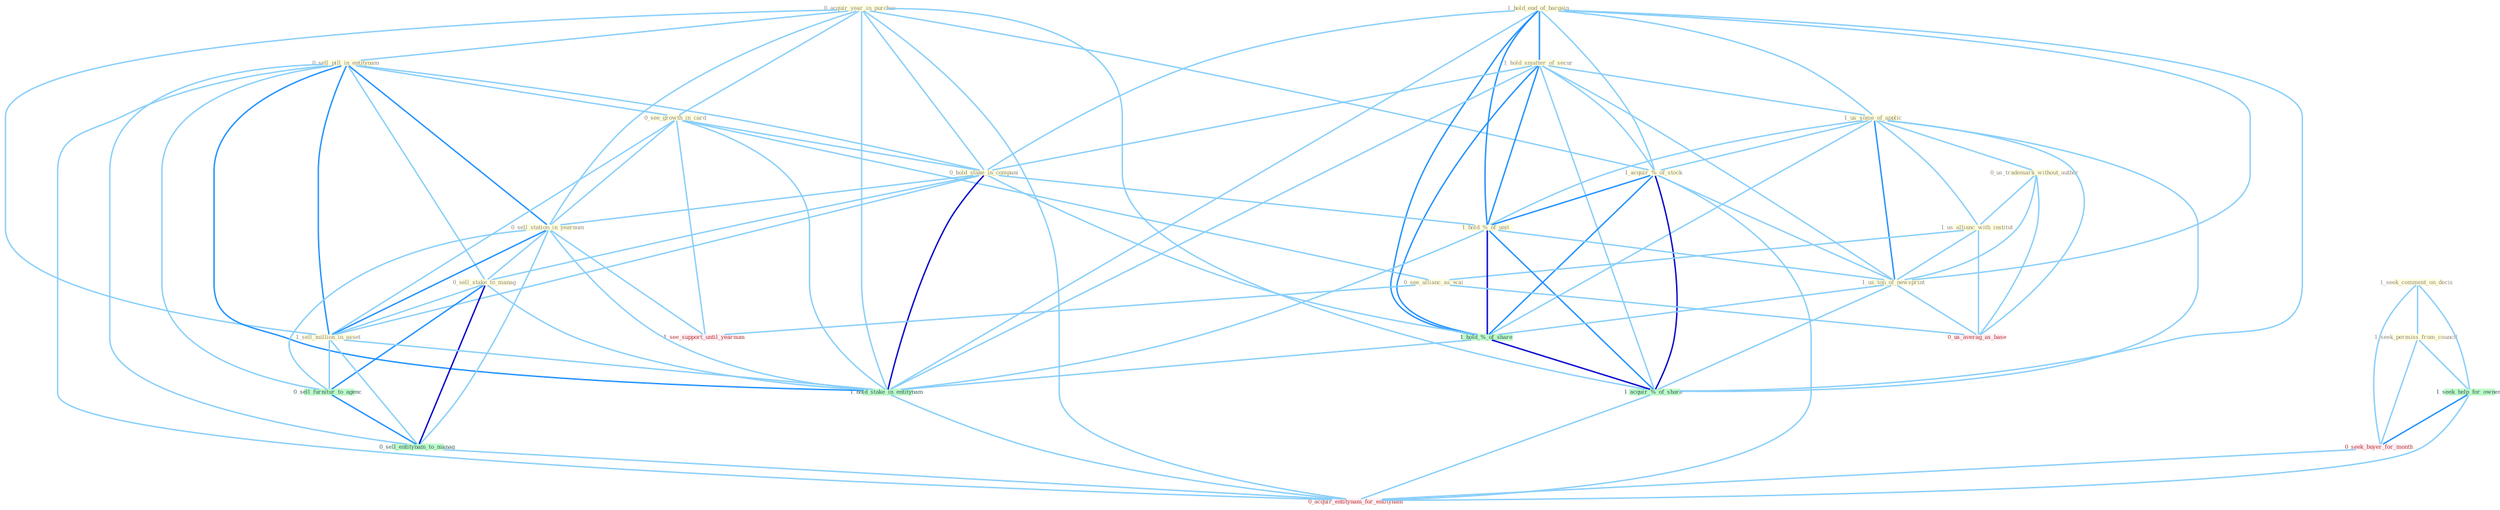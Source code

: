 Graph G{ 
    node
    [shape=polygon,style=filled,width=.5,height=.06,color="#BDFCC9",fixedsize=true,fontsize=4,
    fontcolor="#2f4f4f"];
    {node
    [color="#ffffe0", fontcolor="#8b7d6b"] "0_acquir_year_in_purchas " "1_hold_end_of_bargain " "0_sell_pill_in_entitynam " "0_see_growth_in_card " "1_hold_smatter_of_secur " "1_us_some_of_applic " "0_us_trademark_without_author " "0_hold_stake_in_compani " "1_seek_comment_on_decis " "1_acquir_%_of_stock " "1_us_allianc_with_institut " "1_hold_%_of_unit " "1_us_ton_of_newsprint " "1_seek_permiss_from_council " "0_sell_station_in_yearnum " "0_sell_stake_to_manag " "1_sell_million_in_asset " "0_see_allianc_as_wai "}
{node [color="#fff0f5", fontcolor="#b22222"] "0_seek_buyer_for_month " "1_see_support_until_yearnum " "0_us_averag_as_base " "0_acquir_entitynam_for_entitynam "}
edge [color="#B0E2FF"];

	"0_acquir_year_in_purchas " -- "0_sell_pill_in_entitynam " [w="1", color="#87cefa" ];
	"0_acquir_year_in_purchas " -- "0_see_growth_in_card " [w="1", color="#87cefa" ];
	"0_acquir_year_in_purchas " -- "0_hold_stake_in_compani " [w="1", color="#87cefa" ];
	"0_acquir_year_in_purchas " -- "1_acquir_%_of_stock " [w="1", color="#87cefa" ];
	"0_acquir_year_in_purchas " -- "0_sell_station_in_yearnum " [w="1", color="#87cefa" ];
	"0_acquir_year_in_purchas " -- "1_sell_million_in_asset " [w="1", color="#87cefa" ];
	"0_acquir_year_in_purchas " -- "1_hold_stake_in_entitynam " [w="1", color="#87cefa" ];
	"0_acquir_year_in_purchas " -- "1_acquir_%_of_share " [w="1", color="#87cefa" ];
	"0_acquir_year_in_purchas " -- "0_acquir_entitynam_for_entitynam " [w="1", color="#87cefa" ];
	"1_hold_end_of_bargain " -- "1_hold_smatter_of_secur " [w="2", color="#1e90ff" , len=0.8];
	"1_hold_end_of_bargain " -- "1_us_some_of_applic " [w="1", color="#87cefa" ];
	"1_hold_end_of_bargain " -- "0_hold_stake_in_compani " [w="1", color="#87cefa" ];
	"1_hold_end_of_bargain " -- "1_acquir_%_of_stock " [w="1", color="#87cefa" ];
	"1_hold_end_of_bargain " -- "1_hold_%_of_unit " [w="2", color="#1e90ff" , len=0.8];
	"1_hold_end_of_bargain " -- "1_us_ton_of_newsprint " [w="1", color="#87cefa" ];
	"1_hold_end_of_bargain " -- "1_hold_%_of_share " [w="2", color="#1e90ff" , len=0.8];
	"1_hold_end_of_bargain " -- "1_hold_stake_in_entitynam " [w="1", color="#87cefa" ];
	"1_hold_end_of_bargain " -- "1_acquir_%_of_share " [w="1", color="#87cefa" ];
	"0_sell_pill_in_entitynam " -- "0_see_growth_in_card " [w="1", color="#87cefa" ];
	"0_sell_pill_in_entitynam " -- "0_hold_stake_in_compani " [w="1", color="#87cefa" ];
	"0_sell_pill_in_entitynam " -- "0_sell_station_in_yearnum " [w="2", color="#1e90ff" , len=0.8];
	"0_sell_pill_in_entitynam " -- "0_sell_stake_to_manag " [w="1", color="#87cefa" ];
	"0_sell_pill_in_entitynam " -- "1_sell_million_in_asset " [w="2", color="#1e90ff" , len=0.8];
	"0_sell_pill_in_entitynam " -- "1_hold_stake_in_entitynam " [w="2", color="#1e90ff" , len=0.8];
	"0_sell_pill_in_entitynam " -- "0_sell_furnitur_to_agenc " [w="1", color="#87cefa" ];
	"0_sell_pill_in_entitynam " -- "0_sell_entitynam_to_manag " [w="1", color="#87cefa" ];
	"0_sell_pill_in_entitynam " -- "0_acquir_entitynam_for_entitynam " [w="1", color="#87cefa" ];
	"0_see_growth_in_card " -- "0_hold_stake_in_compani " [w="1", color="#87cefa" ];
	"0_see_growth_in_card " -- "0_sell_station_in_yearnum " [w="1", color="#87cefa" ];
	"0_see_growth_in_card " -- "1_sell_million_in_asset " [w="1", color="#87cefa" ];
	"0_see_growth_in_card " -- "0_see_allianc_as_wai " [w="1", color="#87cefa" ];
	"0_see_growth_in_card " -- "1_hold_stake_in_entitynam " [w="1", color="#87cefa" ];
	"0_see_growth_in_card " -- "1_see_support_until_yearnum " [w="1", color="#87cefa" ];
	"1_hold_smatter_of_secur " -- "1_us_some_of_applic " [w="1", color="#87cefa" ];
	"1_hold_smatter_of_secur " -- "0_hold_stake_in_compani " [w="1", color="#87cefa" ];
	"1_hold_smatter_of_secur " -- "1_acquir_%_of_stock " [w="1", color="#87cefa" ];
	"1_hold_smatter_of_secur " -- "1_hold_%_of_unit " [w="2", color="#1e90ff" , len=0.8];
	"1_hold_smatter_of_secur " -- "1_us_ton_of_newsprint " [w="1", color="#87cefa" ];
	"1_hold_smatter_of_secur " -- "1_hold_%_of_share " [w="2", color="#1e90ff" , len=0.8];
	"1_hold_smatter_of_secur " -- "1_hold_stake_in_entitynam " [w="1", color="#87cefa" ];
	"1_hold_smatter_of_secur " -- "1_acquir_%_of_share " [w="1", color="#87cefa" ];
	"1_us_some_of_applic " -- "0_us_trademark_without_author " [w="1", color="#87cefa" ];
	"1_us_some_of_applic " -- "1_acquir_%_of_stock " [w="1", color="#87cefa" ];
	"1_us_some_of_applic " -- "1_us_allianc_with_institut " [w="1", color="#87cefa" ];
	"1_us_some_of_applic " -- "1_hold_%_of_unit " [w="1", color="#87cefa" ];
	"1_us_some_of_applic " -- "1_us_ton_of_newsprint " [w="2", color="#1e90ff" , len=0.8];
	"1_us_some_of_applic " -- "1_hold_%_of_share " [w="1", color="#87cefa" ];
	"1_us_some_of_applic " -- "1_acquir_%_of_share " [w="1", color="#87cefa" ];
	"1_us_some_of_applic " -- "0_us_averag_as_base " [w="1", color="#87cefa" ];
	"0_us_trademark_without_author " -- "1_us_allianc_with_institut " [w="1", color="#87cefa" ];
	"0_us_trademark_without_author " -- "1_us_ton_of_newsprint " [w="1", color="#87cefa" ];
	"0_us_trademark_without_author " -- "0_us_averag_as_base " [w="1", color="#87cefa" ];
	"0_hold_stake_in_compani " -- "1_hold_%_of_unit " [w="1", color="#87cefa" ];
	"0_hold_stake_in_compani " -- "0_sell_station_in_yearnum " [w="1", color="#87cefa" ];
	"0_hold_stake_in_compani " -- "0_sell_stake_to_manag " [w="1", color="#87cefa" ];
	"0_hold_stake_in_compani " -- "1_sell_million_in_asset " [w="1", color="#87cefa" ];
	"0_hold_stake_in_compani " -- "1_hold_%_of_share " [w="1", color="#87cefa" ];
	"0_hold_stake_in_compani " -- "1_hold_stake_in_entitynam " [w="3", color="#0000cd" , len=0.6];
	"1_seek_comment_on_decis " -- "1_seek_permiss_from_council " [w="1", color="#87cefa" ];
	"1_seek_comment_on_decis " -- "1_seek_help_for_owner " [w="1", color="#87cefa" ];
	"1_seek_comment_on_decis " -- "0_seek_buyer_for_month " [w="1", color="#87cefa" ];
	"1_acquir_%_of_stock " -- "1_hold_%_of_unit " [w="2", color="#1e90ff" , len=0.8];
	"1_acquir_%_of_stock " -- "1_us_ton_of_newsprint " [w="1", color="#87cefa" ];
	"1_acquir_%_of_stock " -- "1_hold_%_of_share " [w="2", color="#1e90ff" , len=0.8];
	"1_acquir_%_of_stock " -- "1_acquir_%_of_share " [w="3", color="#0000cd" , len=0.6];
	"1_acquir_%_of_stock " -- "0_acquir_entitynam_for_entitynam " [w="1", color="#87cefa" ];
	"1_us_allianc_with_institut " -- "1_us_ton_of_newsprint " [w="1", color="#87cefa" ];
	"1_us_allianc_with_institut " -- "0_see_allianc_as_wai " [w="1", color="#87cefa" ];
	"1_us_allianc_with_institut " -- "0_us_averag_as_base " [w="1", color="#87cefa" ];
	"1_hold_%_of_unit " -- "1_us_ton_of_newsprint " [w="1", color="#87cefa" ];
	"1_hold_%_of_unit " -- "1_hold_%_of_share " [w="3", color="#0000cd" , len=0.6];
	"1_hold_%_of_unit " -- "1_hold_stake_in_entitynam " [w="1", color="#87cefa" ];
	"1_hold_%_of_unit " -- "1_acquir_%_of_share " [w="2", color="#1e90ff" , len=0.8];
	"1_us_ton_of_newsprint " -- "1_hold_%_of_share " [w="1", color="#87cefa" ];
	"1_us_ton_of_newsprint " -- "1_acquir_%_of_share " [w="1", color="#87cefa" ];
	"1_us_ton_of_newsprint " -- "0_us_averag_as_base " [w="1", color="#87cefa" ];
	"1_seek_permiss_from_council " -- "1_seek_help_for_owner " [w="1", color="#87cefa" ];
	"1_seek_permiss_from_council " -- "0_seek_buyer_for_month " [w="1", color="#87cefa" ];
	"0_sell_station_in_yearnum " -- "0_sell_stake_to_manag " [w="1", color="#87cefa" ];
	"0_sell_station_in_yearnum " -- "1_sell_million_in_asset " [w="2", color="#1e90ff" , len=0.8];
	"0_sell_station_in_yearnum " -- "1_hold_stake_in_entitynam " [w="1", color="#87cefa" ];
	"0_sell_station_in_yearnum " -- "1_see_support_until_yearnum " [w="1", color="#87cefa" ];
	"0_sell_station_in_yearnum " -- "0_sell_furnitur_to_agenc " [w="1", color="#87cefa" ];
	"0_sell_station_in_yearnum " -- "0_sell_entitynam_to_manag " [w="1", color="#87cefa" ];
	"0_sell_stake_to_manag " -- "1_sell_million_in_asset " [w="1", color="#87cefa" ];
	"0_sell_stake_to_manag " -- "1_hold_stake_in_entitynam " [w="1", color="#87cefa" ];
	"0_sell_stake_to_manag " -- "0_sell_furnitur_to_agenc " [w="2", color="#1e90ff" , len=0.8];
	"0_sell_stake_to_manag " -- "0_sell_entitynam_to_manag " [w="3", color="#0000cd" , len=0.6];
	"1_sell_million_in_asset " -- "1_hold_stake_in_entitynam " [w="1", color="#87cefa" ];
	"1_sell_million_in_asset " -- "0_sell_furnitur_to_agenc " [w="1", color="#87cefa" ];
	"1_sell_million_in_asset " -- "0_sell_entitynam_to_manag " [w="1", color="#87cefa" ];
	"0_see_allianc_as_wai " -- "1_see_support_until_yearnum " [w="1", color="#87cefa" ];
	"0_see_allianc_as_wai " -- "0_us_averag_as_base " [w="1", color="#87cefa" ];
	"1_hold_%_of_share " -- "1_hold_stake_in_entitynam " [w="1", color="#87cefa" ];
	"1_hold_%_of_share " -- "1_acquir_%_of_share " [w="3", color="#0000cd" , len=0.6];
	"1_hold_stake_in_entitynam " -- "0_acquir_entitynam_for_entitynam " [w="1", color="#87cefa" ];
	"1_seek_help_for_owner " -- "0_seek_buyer_for_month " [w="2", color="#1e90ff" , len=0.8];
	"1_seek_help_for_owner " -- "0_acquir_entitynam_for_entitynam " [w="1", color="#87cefa" ];
	"0_seek_buyer_for_month " -- "0_acquir_entitynam_for_entitynam " [w="1", color="#87cefa" ];
	"1_acquir_%_of_share " -- "0_acquir_entitynam_for_entitynam " [w="1", color="#87cefa" ];
	"0_sell_furnitur_to_agenc " -- "0_sell_entitynam_to_manag " [w="2", color="#1e90ff" , len=0.8];
	"0_sell_entitynam_to_manag " -- "0_acquir_entitynam_for_entitynam " [w="1", color="#87cefa" ];
}